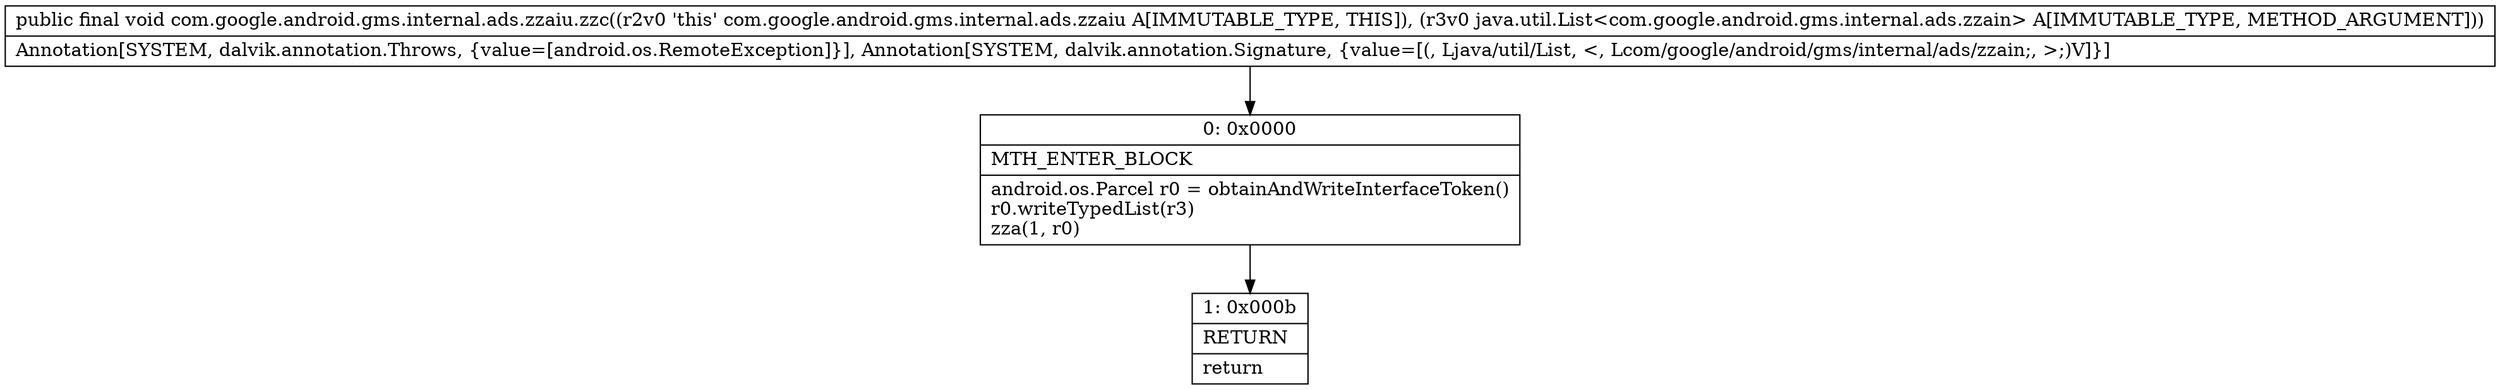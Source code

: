 digraph "CFG forcom.google.android.gms.internal.ads.zzaiu.zzc(Ljava\/util\/List;)V" {
Node_0 [shape=record,label="{0\:\ 0x0000|MTH_ENTER_BLOCK\l|android.os.Parcel r0 = obtainAndWriteInterfaceToken()\lr0.writeTypedList(r3)\lzza(1, r0)\l}"];
Node_1 [shape=record,label="{1\:\ 0x000b|RETURN\l|return\l}"];
MethodNode[shape=record,label="{public final void com.google.android.gms.internal.ads.zzaiu.zzc((r2v0 'this' com.google.android.gms.internal.ads.zzaiu A[IMMUTABLE_TYPE, THIS]), (r3v0 java.util.List\<com.google.android.gms.internal.ads.zzain\> A[IMMUTABLE_TYPE, METHOD_ARGUMENT]))  | Annotation[SYSTEM, dalvik.annotation.Throws, \{value=[android.os.RemoteException]\}], Annotation[SYSTEM, dalvik.annotation.Signature, \{value=[(, Ljava\/util\/List, \<, Lcom\/google\/android\/gms\/internal\/ads\/zzain;, \>;)V]\}]\l}"];
MethodNode -> Node_0;
Node_0 -> Node_1;
}

